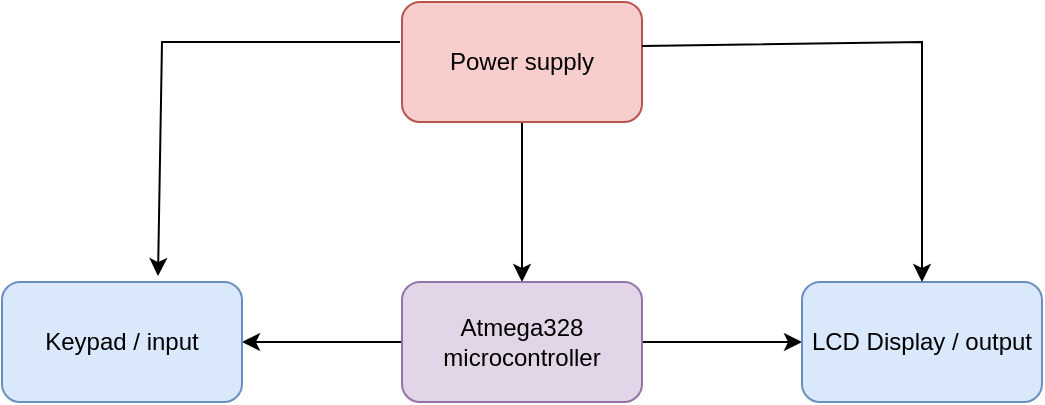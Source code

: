 <mxfile version="15.8.7" type="github"><diagram id="C5RBs43oDa-KdzZeNtuy" name="Page-1"><mxGraphModel dx="868" dy="450" grid="1" gridSize="10" guides="1" tooltips="1" connect="1" arrows="1" fold="1" page="1" pageScale="1" pageWidth="827" pageHeight="1169" math="0" shadow="0"><root><mxCell id="WIyWlLk6GJQsqaUBKTNV-0"/><mxCell id="WIyWlLk6GJQsqaUBKTNV-1" parent="WIyWlLk6GJQsqaUBKTNV-0"/><mxCell id="G9gW4mv93Et7gCnw8mHS-11" value="" style="edgeStyle=orthogonalEdgeStyle;rounded=0;orthogonalLoop=1;jettySize=auto;html=1;" edge="1" parent="WIyWlLk6GJQsqaUBKTNV-1" source="G9gW4mv93Et7gCnw8mHS-9" target="G9gW4mv93Et7gCnw8mHS-10"><mxGeometry relative="1" as="geometry"/></mxCell><mxCell id="G9gW4mv93Et7gCnw8mHS-9" value="Power supply" style="rounded=1;whiteSpace=wrap;html=1;fillColor=#f8cecc;strokeColor=#b85450;" vertex="1" parent="WIyWlLk6GJQsqaUBKTNV-1"><mxGeometry x="340" y="100" width="120" height="60" as="geometry"/></mxCell><mxCell id="G9gW4mv93Et7gCnw8mHS-13" value="" style="edgeStyle=orthogonalEdgeStyle;rounded=0;orthogonalLoop=1;jettySize=auto;html=1;" edge="1" parent="WIyWlLk6GJQsqaUBKTNV-1" source="G9gW4mv93Et7gCnw8mHS-10" target="G9gW4mv93Et7gCnw8mHS-12"><mxGeometry relative="1" as="geometry"/></mxCell><mxCell id="G9gW4mv93Et7gCnw8mHS-15" value="" style="edgeStyle=orthogonalEdgeStyle;rounded=0;orthogonalLoop=1;jettySize=auto;html=1;" edge="1" parent="WIyWlLk6GJQsqaUBKTNV-1" source="G9gW4mv93Et7gCnw8mHS-10" target="G9gW4mv93Et7gCnw8mHS-14"><mxGeometry relative="1" as="geometry"/></mxCell><mxCell id="G9gW4mv93Et7gCnw8mHS-10" value="Atmega328&lt;br&gt;microcontroller" style="whiteSpace=wrap;html=1;rounded=1;fillColor=#e1d5e7;strokeColor=#9673a6;" vertex="1" parent="WIyWlLk6GJQsqaUBKTNV-1"><mxGeometry x="340" y="240" width="120" height="60" as="geometry"/></mxCell><mxCell id="G9gW4mv93Et7gCnw8mHS-12" value="LCD Display / output" style="whiteSpace=wrap;html=1;rounded=1;fillColor=#dae8fc;strokeColor=#6c8ebf;" vertex="1" parent="WIyWlLk6GJQsqaUBKTNV-1"><mxGeometry x="540" y="240" width="120" height="60" as="geometry"/></mxCell><mxCell id="G9gW4mv93Et7gCnw8mHS-14" value="Keypad / input" style="whiteSpace=wrap;html=1;rounded=1;fillColor=#dae8fc;strokeColor=#6c8ebf;" vertex="1" parent="WIyWlLk6GJQsqaUBKTNV-1"><mxGeometry x="140" y="240" width="120" height="60" as="geometry"/></mxCell><mxCell id="G9gW4mv93Et7gCnw8mHS-16" value="" style="endArrow=classic;html=1;rounded=0;entryX=0.65;entryY=-0.05;entryDx=0;entryDy=0;entryPerimeter=0;" edge="1" parent="WIyWlLk6GJQsqaUBKTNV-1" target="G9gW4mv93Et7gCnw8mHS-14"><mxGeometry width="50" height="50" relative="1" as="geometry"><mxPoint x="339" y="120" as="sourcePoint"/><mxPoint x="350" y="230" as="targetPoint"/><Array as="points"><mxPoint x="220" y="120"/></Array></mxGeometry></mxCell><mxCell id="G9gW4mv93Et7gCnw8mHS-18" value="" style="endArrow=classic;html=1;rounded=0;exitX=1;exitY=0.367;exitDx=0;exitDy=0;exitPerimeter=0;entryX=0.5;entryY=0;entryDx=0;entryDy=0;" edge="1" parent="WIyWlLk6GJQsqaUBKTNV-1" source="G9gW4mv93Et7gCnw8mHS-9" target="G9gW4mv93Et7gCnw8mHS-12"><mxGeometry width="50" height="50" relative="1" as="geometry"><mxPoint x="470" y="120" as="sourcePoint"/><mxPoint x="590" y="220" as="targetPoint"/><Array as="points"><mxPoint x="600" y="120"/><mxPoint x="600" y="210"/></Array></mxGeometry></mxCell></root></mxGraphModel></diagram></mxfile>